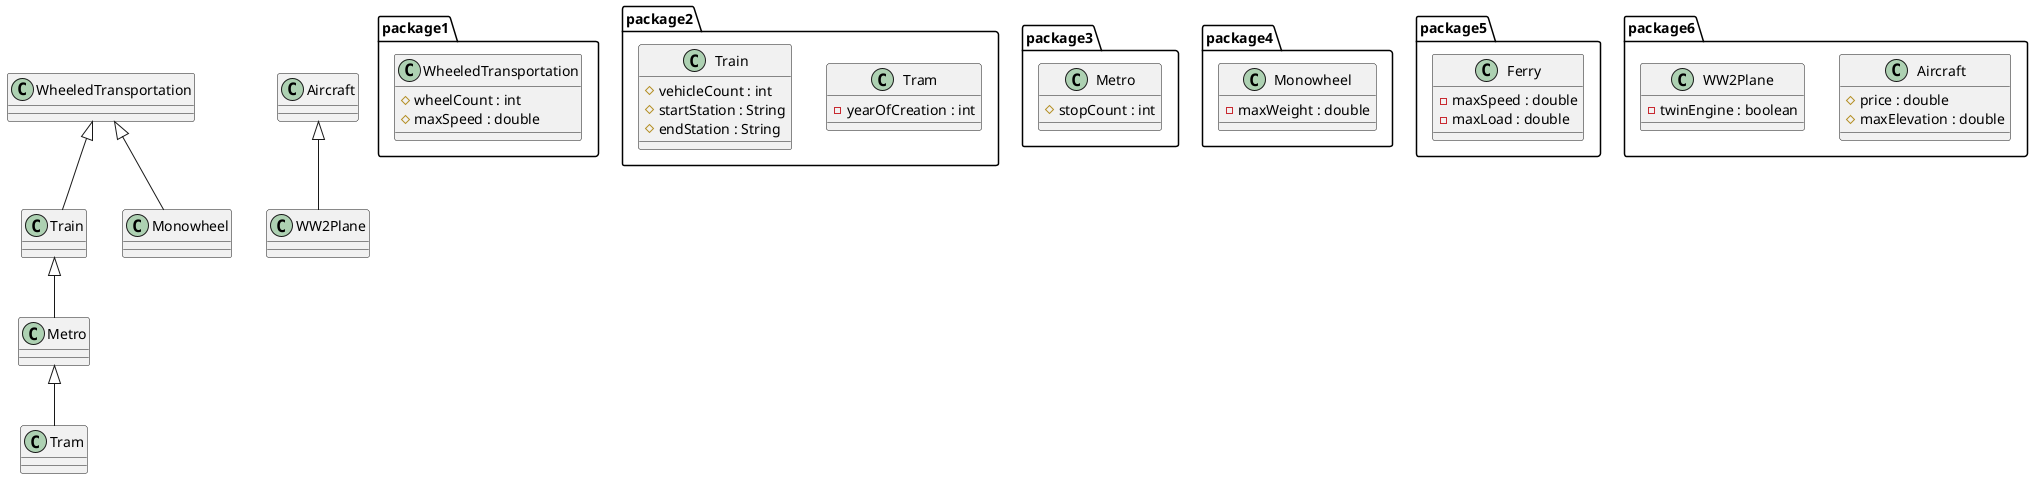 @startuml Hello world
scale 1

package package1 {
    class WheeledTransportation {
        #wheelCount : int
        #maxSpeed : double
    }
}

package package2 {
    class Tram {
        -yearOfCreation : int
    }
    
    class Train {
        #vehicleCount : int
        #startStation : String
        #endStation : String
    }
}

package package3 {
    class Metro {
        #stopCount : int
    }
}

package package4 {
    class Monowheel {
        -maxWeight : double
    }
    

}

package package5 {
    class Ferry {
        -maxSpeed : double
        -maxLoad : double
    }
}

package package6 {
    class Aircraft {
        #price : double
        #maxElevation : double
    }

    class WW2Plane {
        -twinEngine : boolean
    }
}


class Train extends WheeledTransportation
class Metro extends Train
class Tram extends Metro
class Monowheel extends WheeledTransportation
class WW2Plane extends Aircraft

/'
Arrow implementation of inheritance

WheeledTransportation <|-- Train
Metro <|-- Tram

Train <|-- Metro

WheeledTransportation <|-- Monowheel

Aircraft <|-- WW2Plane
'/
@enduml